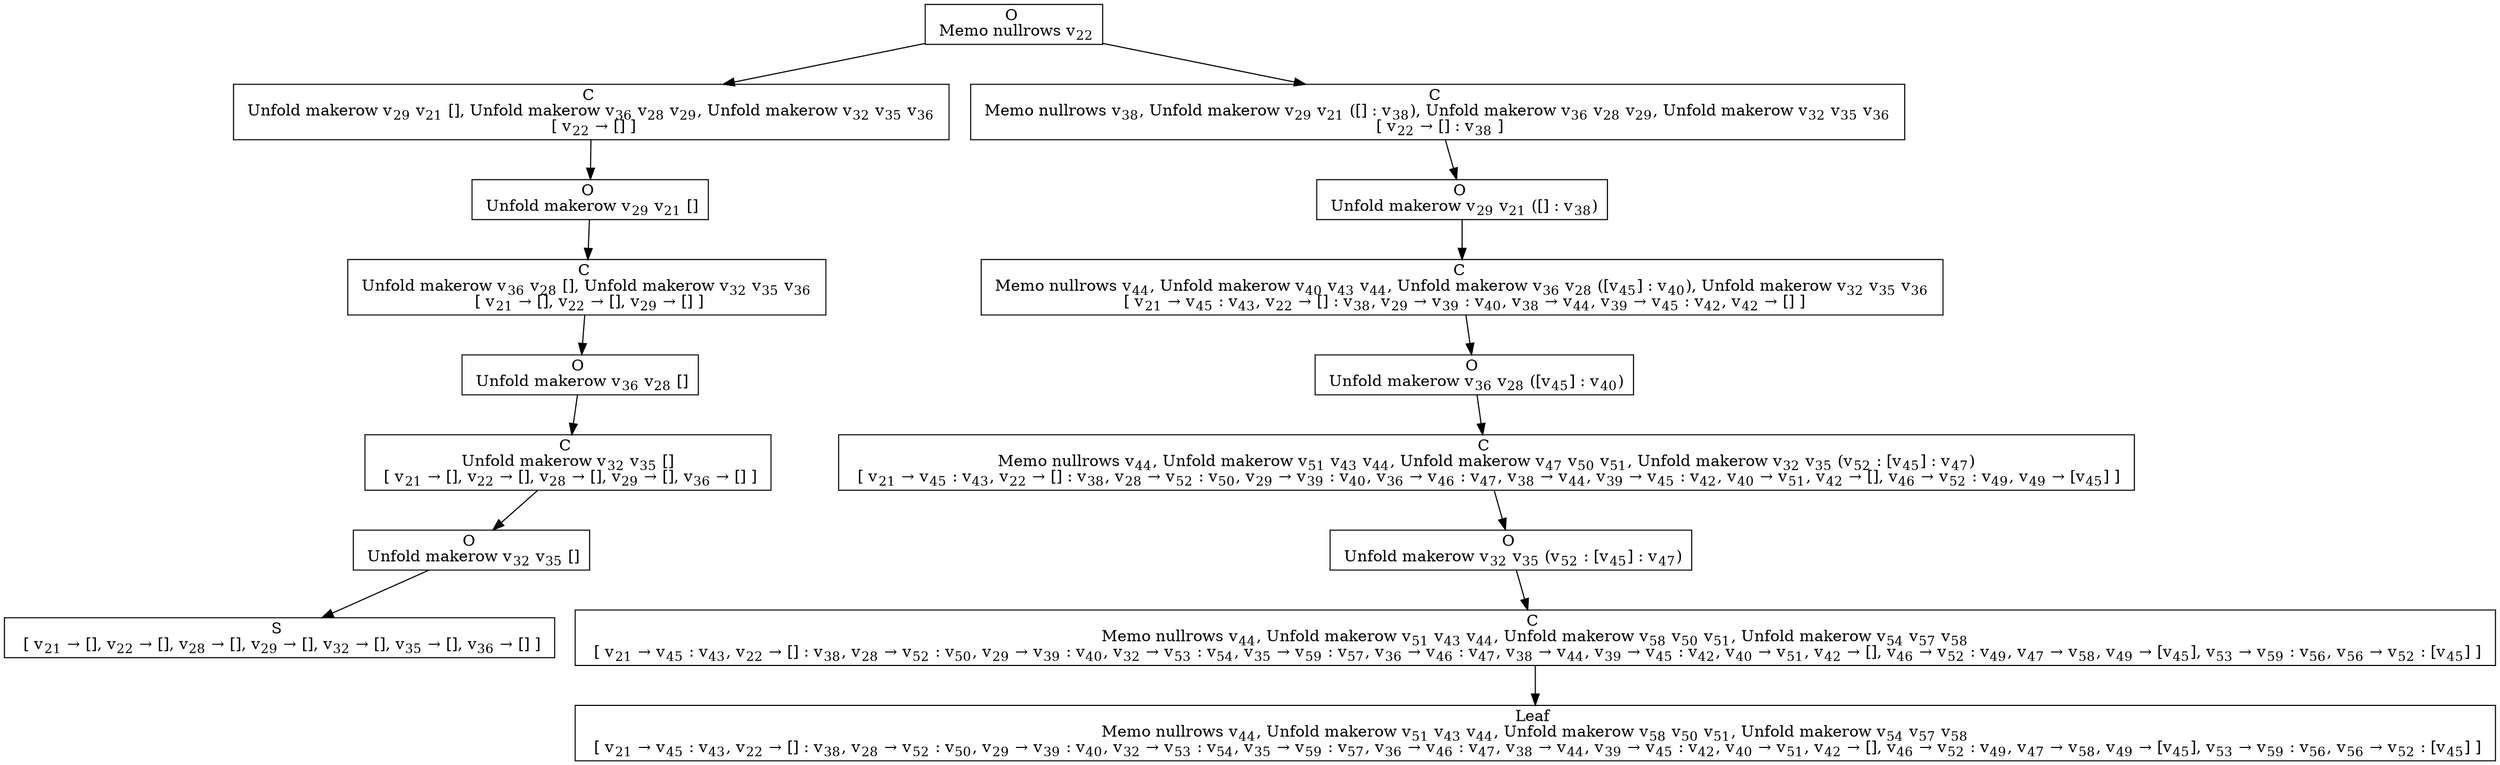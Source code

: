 digraph {
    graph [rankdir=TB
          ,bgcolor=transparent];
    node [shape=box
         ,fillcolor=white
         ,style=filled];
    0 [label=<O <BR/> Memo nullrows v<SUB>22</SUB>>];
    1 [label=<C <BR/> Unfold makerow v<SUB>29</SUB> v<SUB>21</SUB> [], Unfold makerow v<SUB>36</SUB> v<SUB>28</SUB> v<SUB>29</SUB>, Unfold makerow v<SUB>32</SUB> v<SUB>35</SUB> v<SUB>36</SUB> <BR/>  [ v<SUB>22</SUB> &rarr; [] ] >];
    2 [label=<C <BR/> Memo nullrows v<SUB>38</SUB>, Unfold makerow v<SUB>29</SUB> v<SUB>21</SUB> ([] : v<SUB>38</SUB>), Unfold makerow v<SUB>36</SUB> v<SUB>28</SUB> v<SUB>29</SUB>, Unfold makerow v<SUB>32</SUB> v<SUB>35</SUB> v<SUB>36</SUB> <BR/>  [ v<SUB>22</SUB> &rarr; [] : v<SUB>38</SUB> ] >];
    3 [label=<O <BR/> Unfold makerow v<SUB>29</SUB> v<SUB>21</SUB> []>];
    4 [label=<C <BR/> Unfold makerow v<SUB>36</SUB> v<SUB>28</SUB> [], Unfold makerow v<SUB>32</SUB> v<SUB>35</SUB> v<SUB>36</SUB> <BR/>  [ v<SUB>21</SUB> &rarr; [], v<SUB>22</SUB> &rarr; [], v<SUB>29</SUB> &rarr; [] ] >];
    5 [label=<O <BR/> Unfold makerow v<SUB>36</SUB> v<SUB>28</SUB> []>];
    6 [label=<C <BR/> Unfold makerow v<SUB>32</SUB> v<SUB>35</SUB> [] <BR/>  [ v<SUB>21</SUB> &rarr; [], v<SUB>22</SUB> &rarr; [], v<SUB>28</SUB> &rarr; [], v<SUB>29</SUB> &rarr; [], v<SUB>36</SUB> &rarr; [] ] >];
    7 [label=<O <BR/> Unfold makerow v<SUB>32</SUB> v<SUB>35</SUB> []>];
    8 [label=<S <BR/>  [ v<SUB>21</SUB> &rarr; [], v<SUB>22</SUB> &rarr; [], v<SUB>28</SUB> &rarr; [], v<SUB>29</SUB> &rarr; [], v<SUB>32</SUB> &rarr; [], v<SUB>35</SUB> &rarr; [], v<SUB>36</SUB> &rarr; [] ] >];
    9 [label=<O <BR/> Unfold makerow v<SUB>29</SUB> v<SUB>21</SUB> ([] : v<SUB>38</SUB>)>];
    10 [label=<C <BR/> Memo nullrows v<SUB>44</SUB>, Unfold makerow v<SUB>40</SUB> v<SUB>43</SUB> v<SUB>44</SUB>, Unfold makerow v<SUB>36</SUB> v<SUB>28</SUB> ([v<SUB>45</SUB>] : v<SUB>40</SUB>), Unfold makerow v<SUB>32</SUB> v<SUB>35</SUB> v<SUB>36</SUB> <BR/>  [ v<SUB>21</SUB> &rarr; v<SUB>45</SUB> : v<SUB>43</SUB>, v<SUB>22</SUB> &rarr; [] : v<SUB>38</SUB>, v<SUB>29</SUB> &rarr; v<SUB>39</SUB> : v<SUB>40</SUB>, v<SUB>38</SUB> &rarr; v<SUB>44</SUB>, v<SUB>39</SUB> &rarr; v<SUB>45</SUB> : v<SUB>42</SUB>, v<SUB>42</SUB> &rarr; [] ] >];
    11 [label=<O <BR/> Unfold makerow v<SUB>36</SUB> v<SUB>28</SUB> ([v<SUB>45</SUB>] : v<SUB>40</SUB>)>];
    12 [label=<C <BR/> Memo nullrows v<SUB>44</SUB>, Unfold makerow v<SUB>51</SUB> v<SUB>43</SUB> v<SUB>44</SUB>, Unfold makerow v<SUB>47</SUB> v<SUB>50</SUB> v<SUB>51</SUB>, Unfold makerow v<SUB>32</SUB> v<SUB>35</SUB> (v<SUB>52</SUB> : [v<SUB>45</SUB>] : v<SUB>47</SUB>) <BR/>  [ v<SUB>21</SUB> &rarr; v<SUB>45</SUB> : v<SUB>43</SUB>, v<SUB>22</SUB> &rarr; [] : v<SUB>38</SUB>, v<SUB>28</SUB> &rarr; v<SUB>52</SUB> : v<SUB>50</SUB>, v<SUB>29</SUB> &rarr; v<SUB>39</SUB> : v<SUB>40</SUB>, v<SUB>36</SUB> &rarr; v<SUB>46</SUB> : v<SUB>47</SUB>, v<SUB>38</SUB> &rarr; v<SUB>44</SUB>, v<SUB>39</SUB> &rarr; v<SUB>45</SUB> : v<SUB>42</SUB>, v<SUB>40</SUB> &rarr; v<SUB>51</SUB>, v<SUB>42</SUB> &rarr; [], v<SUB>46</SUB> &rarr; v<SUB>52</SUB> : v<SUB>49</SUB>, v<SUB>49</SUB> &rarr; [v<SUB>45</SUB>] ] >];
    13 [label=<O <BR/> Unfold makerow v<SUB>32</SUB> v<SUB>35</SUB> (v<SUB>52</SUB> : [v<SUB>45</SUB>] : v<SUB>47</SUB>)>];
    14 [label=<C <BR/> Memo nullrows v<SUB>44</SUB>, Unfold makerow v<SUB>51</SUB> v<SUB>43</SUB> v<SUB>44</SUB>, Unfold makerow v<SUB>58</SUB> v<SUB>50</SUB> v<SUB>51</SUB>, Unfold makerow v<SUB>54</SUB> v<SUB>57</SUB> v<SUB>58</SUB> <BR/>  [ v<SUB>21</SUB> &rarr; v<SUB>45</SUB> : v<SUB>43</SUB>, v<SUB>22</SUB> &rarr; [] : v<SUB>38</SUB>, v<SUB>28</SUB> &rarr; v<SUB>52</SUB> : v<SUB>50</SUB>, v<SUB>29</SUB> &rarr; v<SUB>39</SUB> : v<SUB>40</SUB>, v<SUB>32</SUB> &rarr; v<SUB>53</SUB> : v<SUB>54</SUB>, v<SUB>35</SUB> &rarr; v<SUB>59</SUB> : v<SUB>57</SUB>, v<SUB>36</SUB> &rarr; v<SUB>46</SUB> : v<SUB>47</SUB>, v<SUB>38</SUB> &rarr; v<SUB>44</SUB>, v<SUB>39</SUB> &rarr; v<SUB>45</SUB> : v<SUB>42</SUB>, v<SUB>40</SUB> &rarr; v<SUB>51</SUB>, v<SUB>42</SUB> &rarr; [], v<SUB>46</SUB> &rarr; v<SUB>52</SUB> : v<SUB>49</SUB>, v<SUB>47</SUB> &rarr; v<SUB>58</SUB>, v<SUB>49</SUB> &rarr; [v<SUB>45</SUB>], v<SUB>53</SUB> &rarr; v<SUB>59</SUB> : v<SUB>56</SUB>, v<SUB>56</SUB> &rarr; v<SUB>52</SUB> : [v<SUB>45</SUB>] ] >];
    15 [label=<Leaf <BR/> Memo nullrows v<SUB>44</SUB>, Unfold makerow v<SUB>51</SUB> v<SUB>43</SUB> v<SUB>44</SUB>, Unfold makerow v<SUB>58</SUB> v<SUB>50</SUB> v<SUB>51</SUB>, Unfold makerow v<SUB>54</SUB> v<SUB>57</SUB> v<SUB>58</SUB> <BR/>  [ v<SUB>21</SUB> &rarr; v<SUB>45</SUB> : v<SUB>43</SUB>, v<SUB>22</SUB> &rarr; [] : v<SUB>38</SUB>, v<SUB>28</SUB> &rarr; v<SUB>52</SUB> : v<SUB>50</SUB>, v<SUB>29</SUB> &rarr; v<SUB>39</SUB> : v<SUB>40</SUB>, v<SUB>32</SUB> &rarr; v<SUB>53</SUB> : v<SUB>54</SUB>, v<SUB>35</SUB> &rarr; v<SUB>59</SUB> : v<SUB>57</SUB>, v<SUB>36</SUB> &rarr; v<SUB>46</SUB> : v<SUB>47</SUB>, v<SUB>38</SUB> &rarr; v<SUB>44</SUB>, v<SUB>39</SUB> &rarr; v<SUB>45</SUB> : v<SUB>42</SUB>, v<SUB>40</SUB> &rarr; v<SUB>51</SUB>, v<SUB>42</SUB> &rarr; [], v<SUB>46</SUB> &rarr; v<SUB>52</SUB> : v<SUB>49</SUB>, v<SUB>47</SUB> &rarr; v<SUB>58</SUB>, v<SUB>49</SUB> &rarr; [v<SUB>45</SUB>], v<SUB>53</SUB> &rarr; v<SUB>59</SUB> : v<SUB>56</SUB>, v<SUB>56</SUB> &rarr; v<SUB>52</SUB> : [v<SUB>45</SUB>] ] >];
    0 -> 1 [label=""];
    0 -> 2 [label=""];
    1 -> 3 [label=""];
    2 -> 9 [label=""];
    3 -> 4 [label=""];
    4 -> 5 [label=""];
    5 -> 6 [label=""];
    6 -> 7 [label=""];
    7 -> 8 [label=""];
    9 -> 10 [label=""];
    10 -> 11 [label=""];
    11 -> 12 [label=""];
    12 -> 13 [label=""];
    13 -> 14 [label=""];
    14 -> 15 [label=""];
}